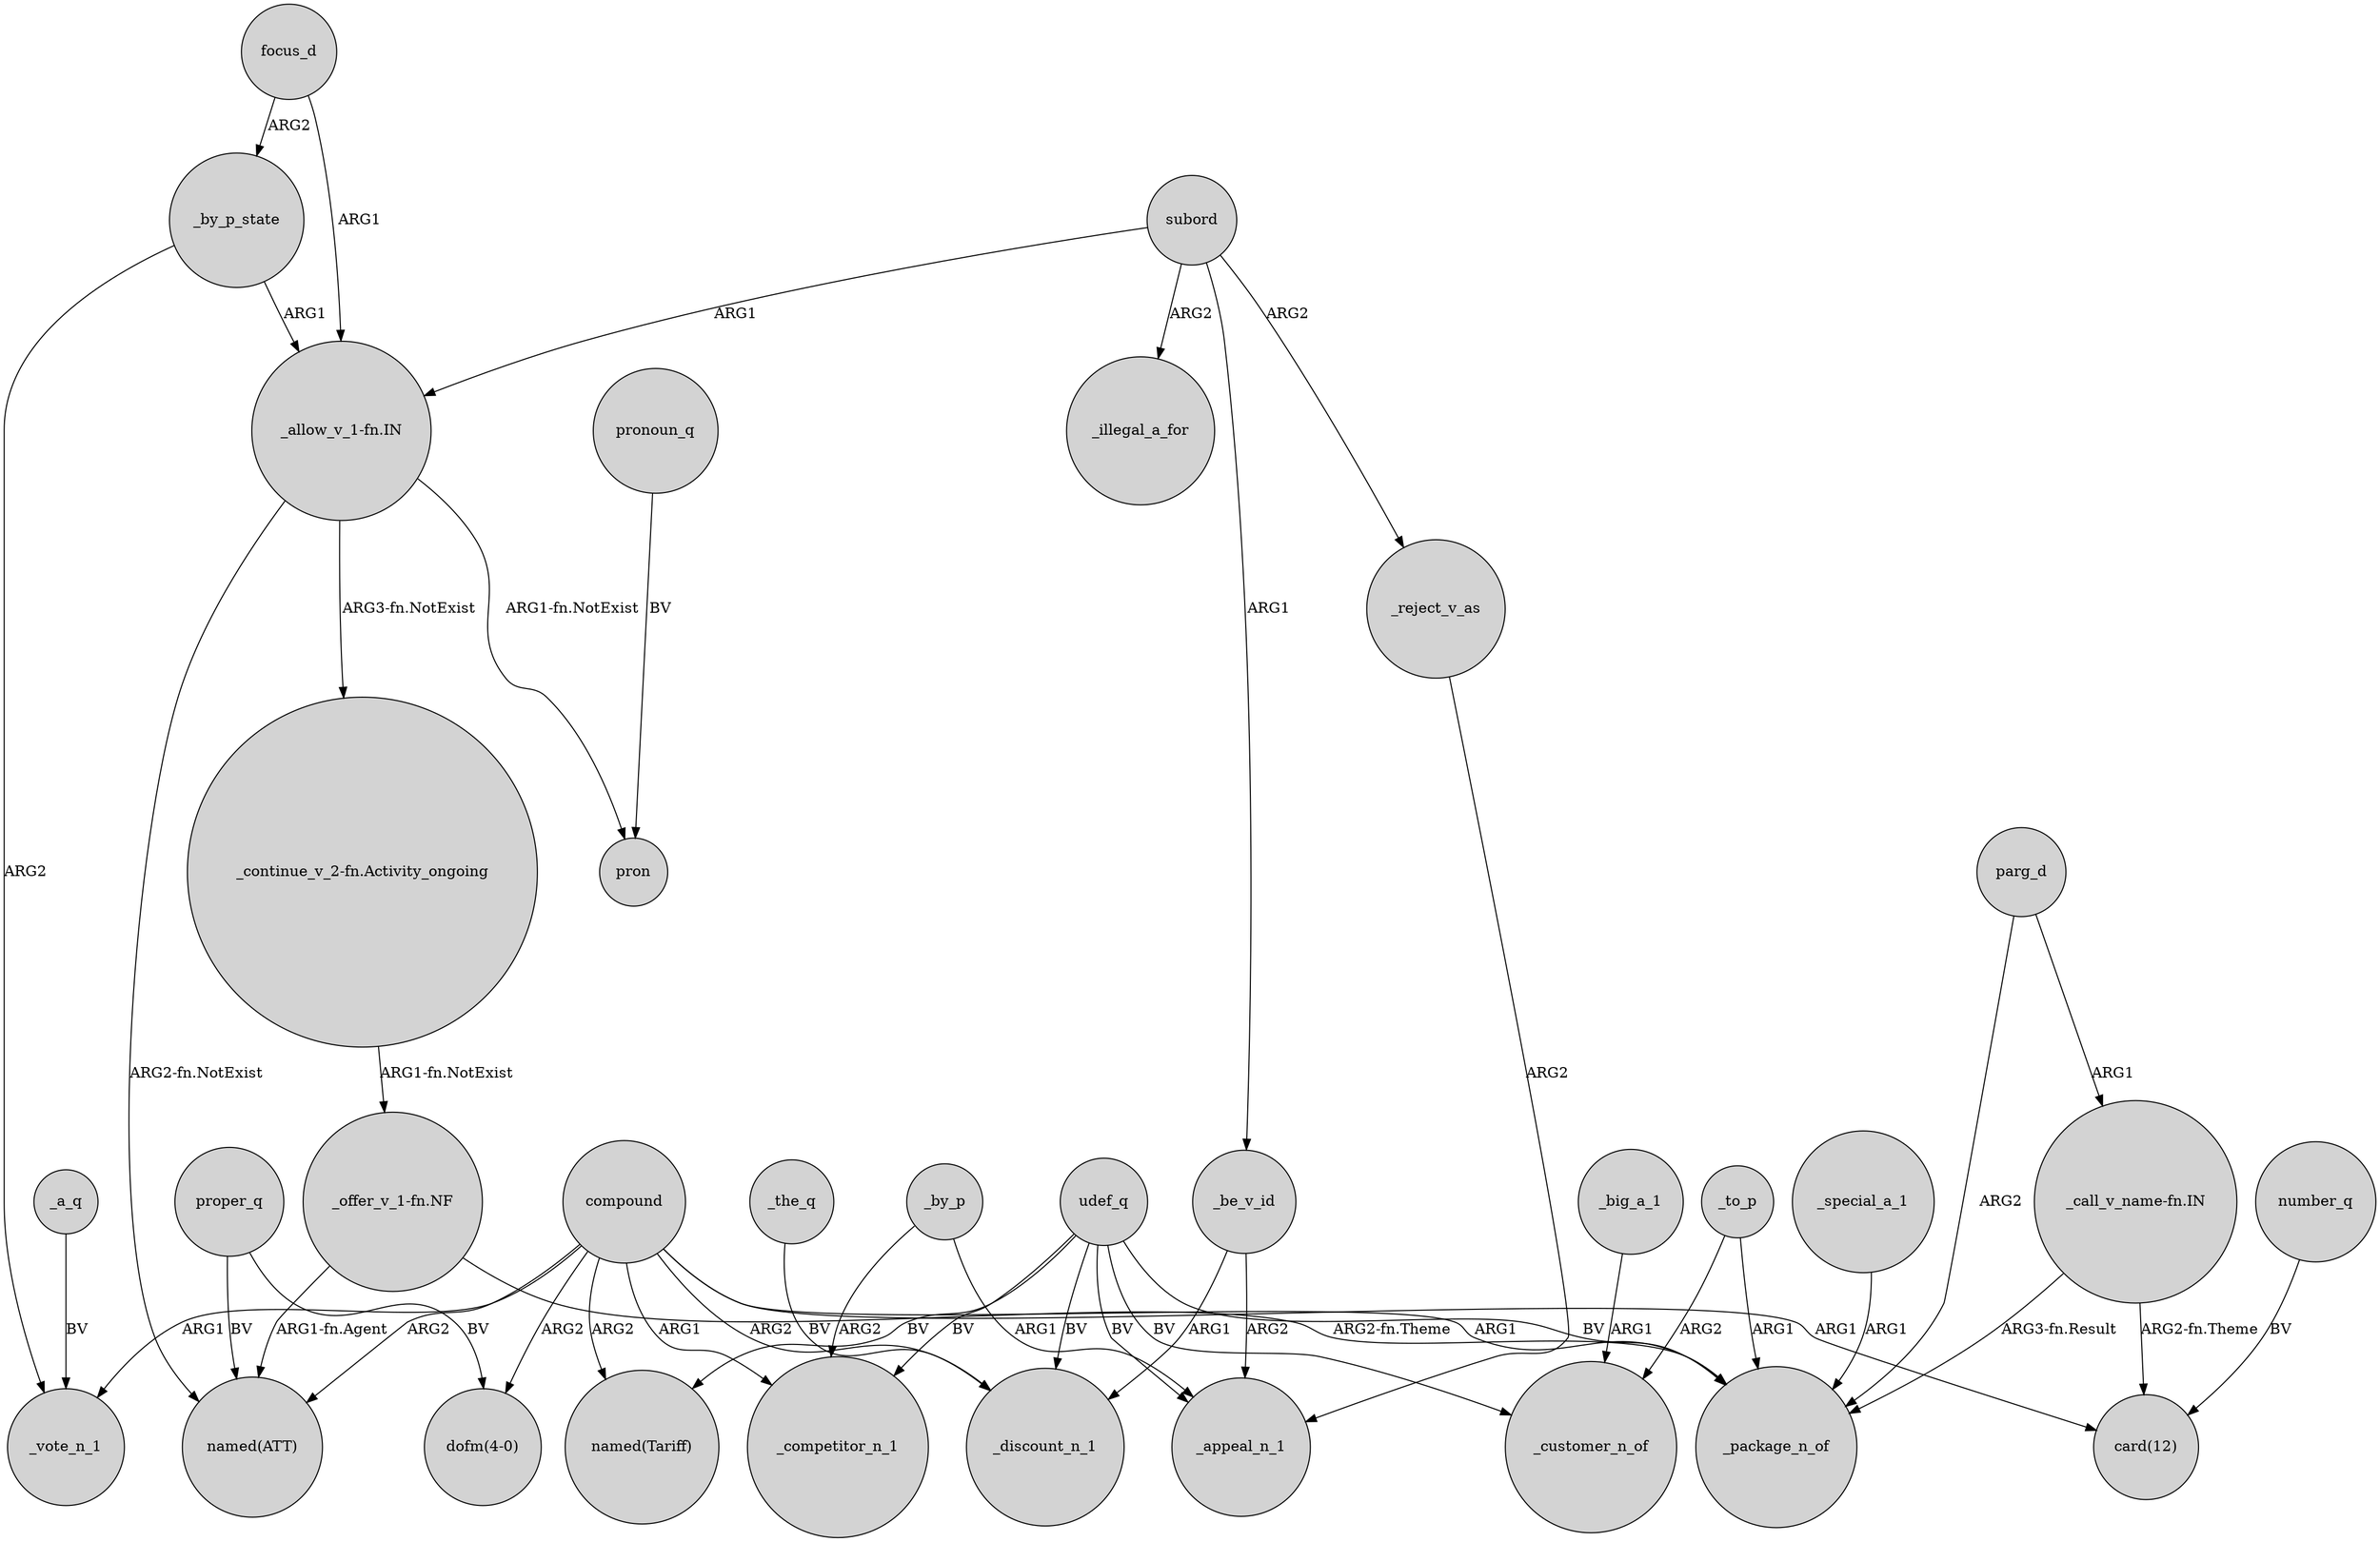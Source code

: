 digraph {
	node [shape=circle style=filled]
	focus_d -> _by_p_state [label=ARG2]
	subord -> _be_v_id [label=ARG1]
	"_allow_v_1-fn.IN" -> "_continue_v_2-fn.Activity_ongoing" [label="ARG3-fn.NotExist"]
	_by_p -> _competitor_n_1 [label=ARG2]
	compound -> "dofm(4-0)" [label=ARG2]
	compound -> _competitor_n_1 [label=ARG1]
	_big_a_1 -> _customer_n_of [label=ARG1]
	_to_p -> _package_n_of [label=ARG1]
	compound -> "card(12)" [label=ARG1]
	_be_v_id -> _discount_n_1 [label=ARG1]
	_reject_v_as -> _appeal_n_1 [label=ARG2]
	proper_q -> "named(ATT)" [label=BV]
	udef_q -> _discount_n_1 [label=BV]
	_special_a_1 -> _package_n_of [label=ARG1]
	_by_p -> _appeal_n_1 [label=ARG1]
	subord -> _reject_v_as [label=ARG2]
	compound -> "named(ATT)" [label=ARG2]
	_be_v_id -> _appeal_n_1 [label=ARG2]
	proper_q -> "dofm(4-0)" [label=BV]
	compound -> _package_n_of [label=ARG1]
	pronoun_q -> pron [label=BV]
	udef_q -> _package_n_of [label=BV]
	parg_d -> "_call_v_name-fn.IN" [label=ARG1]
	udef_q -> _appeal_n_1 [label=BV]
	focus_d -> "_allow_v_1-fn.IN" [label=ARG1]
	"_allow_v_1-fn.IN" -> pron [label="ARG1-fn.NotExist"]
	"_continue_v_2-fn.Activity_ongoing" -> "_offer_v_1-fn.NF" [label="ARG1-fn.NotExist"]
	number_q -> "card(12)" [label=BV]
	parg_d -> _package_n_of [label=ARG2]
	udef_q -> _customer_n_of [label=BV]
	subord -> "_allow_v_1-fn.IN" [label=ARG1]
	"_allow_v_1-fn.IN" -> "named(ATT)" [label="ARG2-fn.NotExist"]
	"_offer_v_1-fn.NF" -> "named(ATT)" [label="ARG1-fn.Agent"]
	compound -> "named(Tariff)" [label=ARG2]
	udef_q -> "named(Tariff)" [label=BV]
	_by_p_state -> _vote_n_1 [label=ARG2]
	_a_q -> _vote_n_1 [label=BV]
	"_call_v_name-fn.IN" -> _package_n_of [label="ARG3-fn.Result"]
	subord -> _illegal_a_for [label=ARG2]
	_to_p -> _customer_n_of [label=ARG2]
	compound -> _discount_n_1 [label=ARG2]
	_the_q -> _discount_n_1 [label=BV]
	"_call_v_name-fn.IN" -> "card(12)" [label="ARG2-fn.Theme"]
	udef_q -> _competitor_n_1 [label=BV]
	_by_p_state -> "_allow_v_1-fn.IN" [label=ARG1]
	"_offer_v_1-fn.NF" -> _package_n_of [label="ARG2-fn.Theme"]
	compound -> _vote_n_1 [label=ARG1]
}
